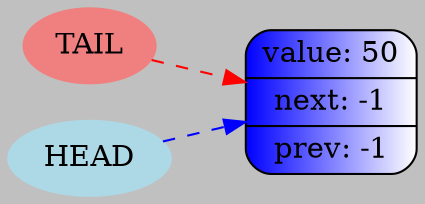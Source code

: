 digraph G {
    rankdir = LR;
    bgcolor="#C0C0C0";

    node000 [shape=Mrecord; style=filled; fillcolor="blue:white"; label=" { value: 50 } | {next: -1} | {prev: -1} "];

    tail [shape=ellipse; style=filled; color=lightcoral; label="TAIL"];
    tail -> node000 [style=dashed; color=red; ];
    head [shape=ellipse; style=filled; color=lightblue; label="HEAD"];
    head -> node000 [style=dashed; color=blue; ];
}
